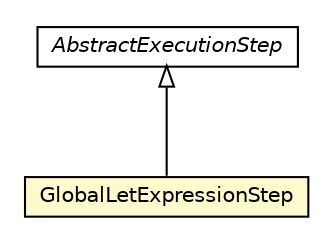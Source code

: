 #!/usr/local/bin/dot
#
# Class diagram 
# Generated by UMLGraph version R5_6-24-gf6e263 (http://www.umlgraph.org/)
#

digraph G {
	edge [fontname="Helvetica",fontsize=10,labelfontname="Helvetica",labelfontsize=10];
	node [fontname="Helvetica",fontsize=10,shape=plaintext];
	nodesep=0.25;
	ranksep=0.5;
	// com.orientechnologies.orient.core.sql.executor.AbstractExecutionStep
	c1018676 [label=<<table title="com.orientechnologies.orient.core.sql.executor.AbstractExecutionStep" border="0" cellborder="1" cellspacing="0" cellpadding="2" port="p" href="./AbstractExecutionStep.html">
		<tr><td><table border="0" cellspacing="0" cellpadding="1">
<tr><td align="center" balign="center"><font face="Helvetica-Oblique"> AbstractExecutionStep </font></td></tr>
		</table></td></tr>
		</table>>, URL="./AbstractExecutionStep.html", fontname="Helvetica", fontcolor="black", fontsize=10.0];
	// com.orientechnologies.orient.core.sql.executor.GlobalLetExpressionStep
	c1018743 [label=<<table title="com.orientechnologies.orient.core.sql.executor.GlobalLetExpressionStep" border="0" cellborder="1" cellspacing="0" cellpadding="2" port="p" bgcolor="lemonChiffon" href="./GlobalLetExpressionStep.html">
		<tr><td><table border="0" cellspacing="0" cellpadding="1">
<tr><td align="center" balign="center"> GlobalLetExpressionStep </td></tr>
		</table></td></tr>
		</table>>, URL="./GlobalLetExpressionStep.html", fontname="Helvetica", fontcolor="black", fontsize=10.0];
	//com.orientechnologies.orient.core.sql.executor.GlobalLetExpressionStep extends com.orientechnologies.orient.core.sql.executor.AbstractExecutionStep
	c1018676:p -> c1018743:p [dir=back,arrowtail=empty];
}

